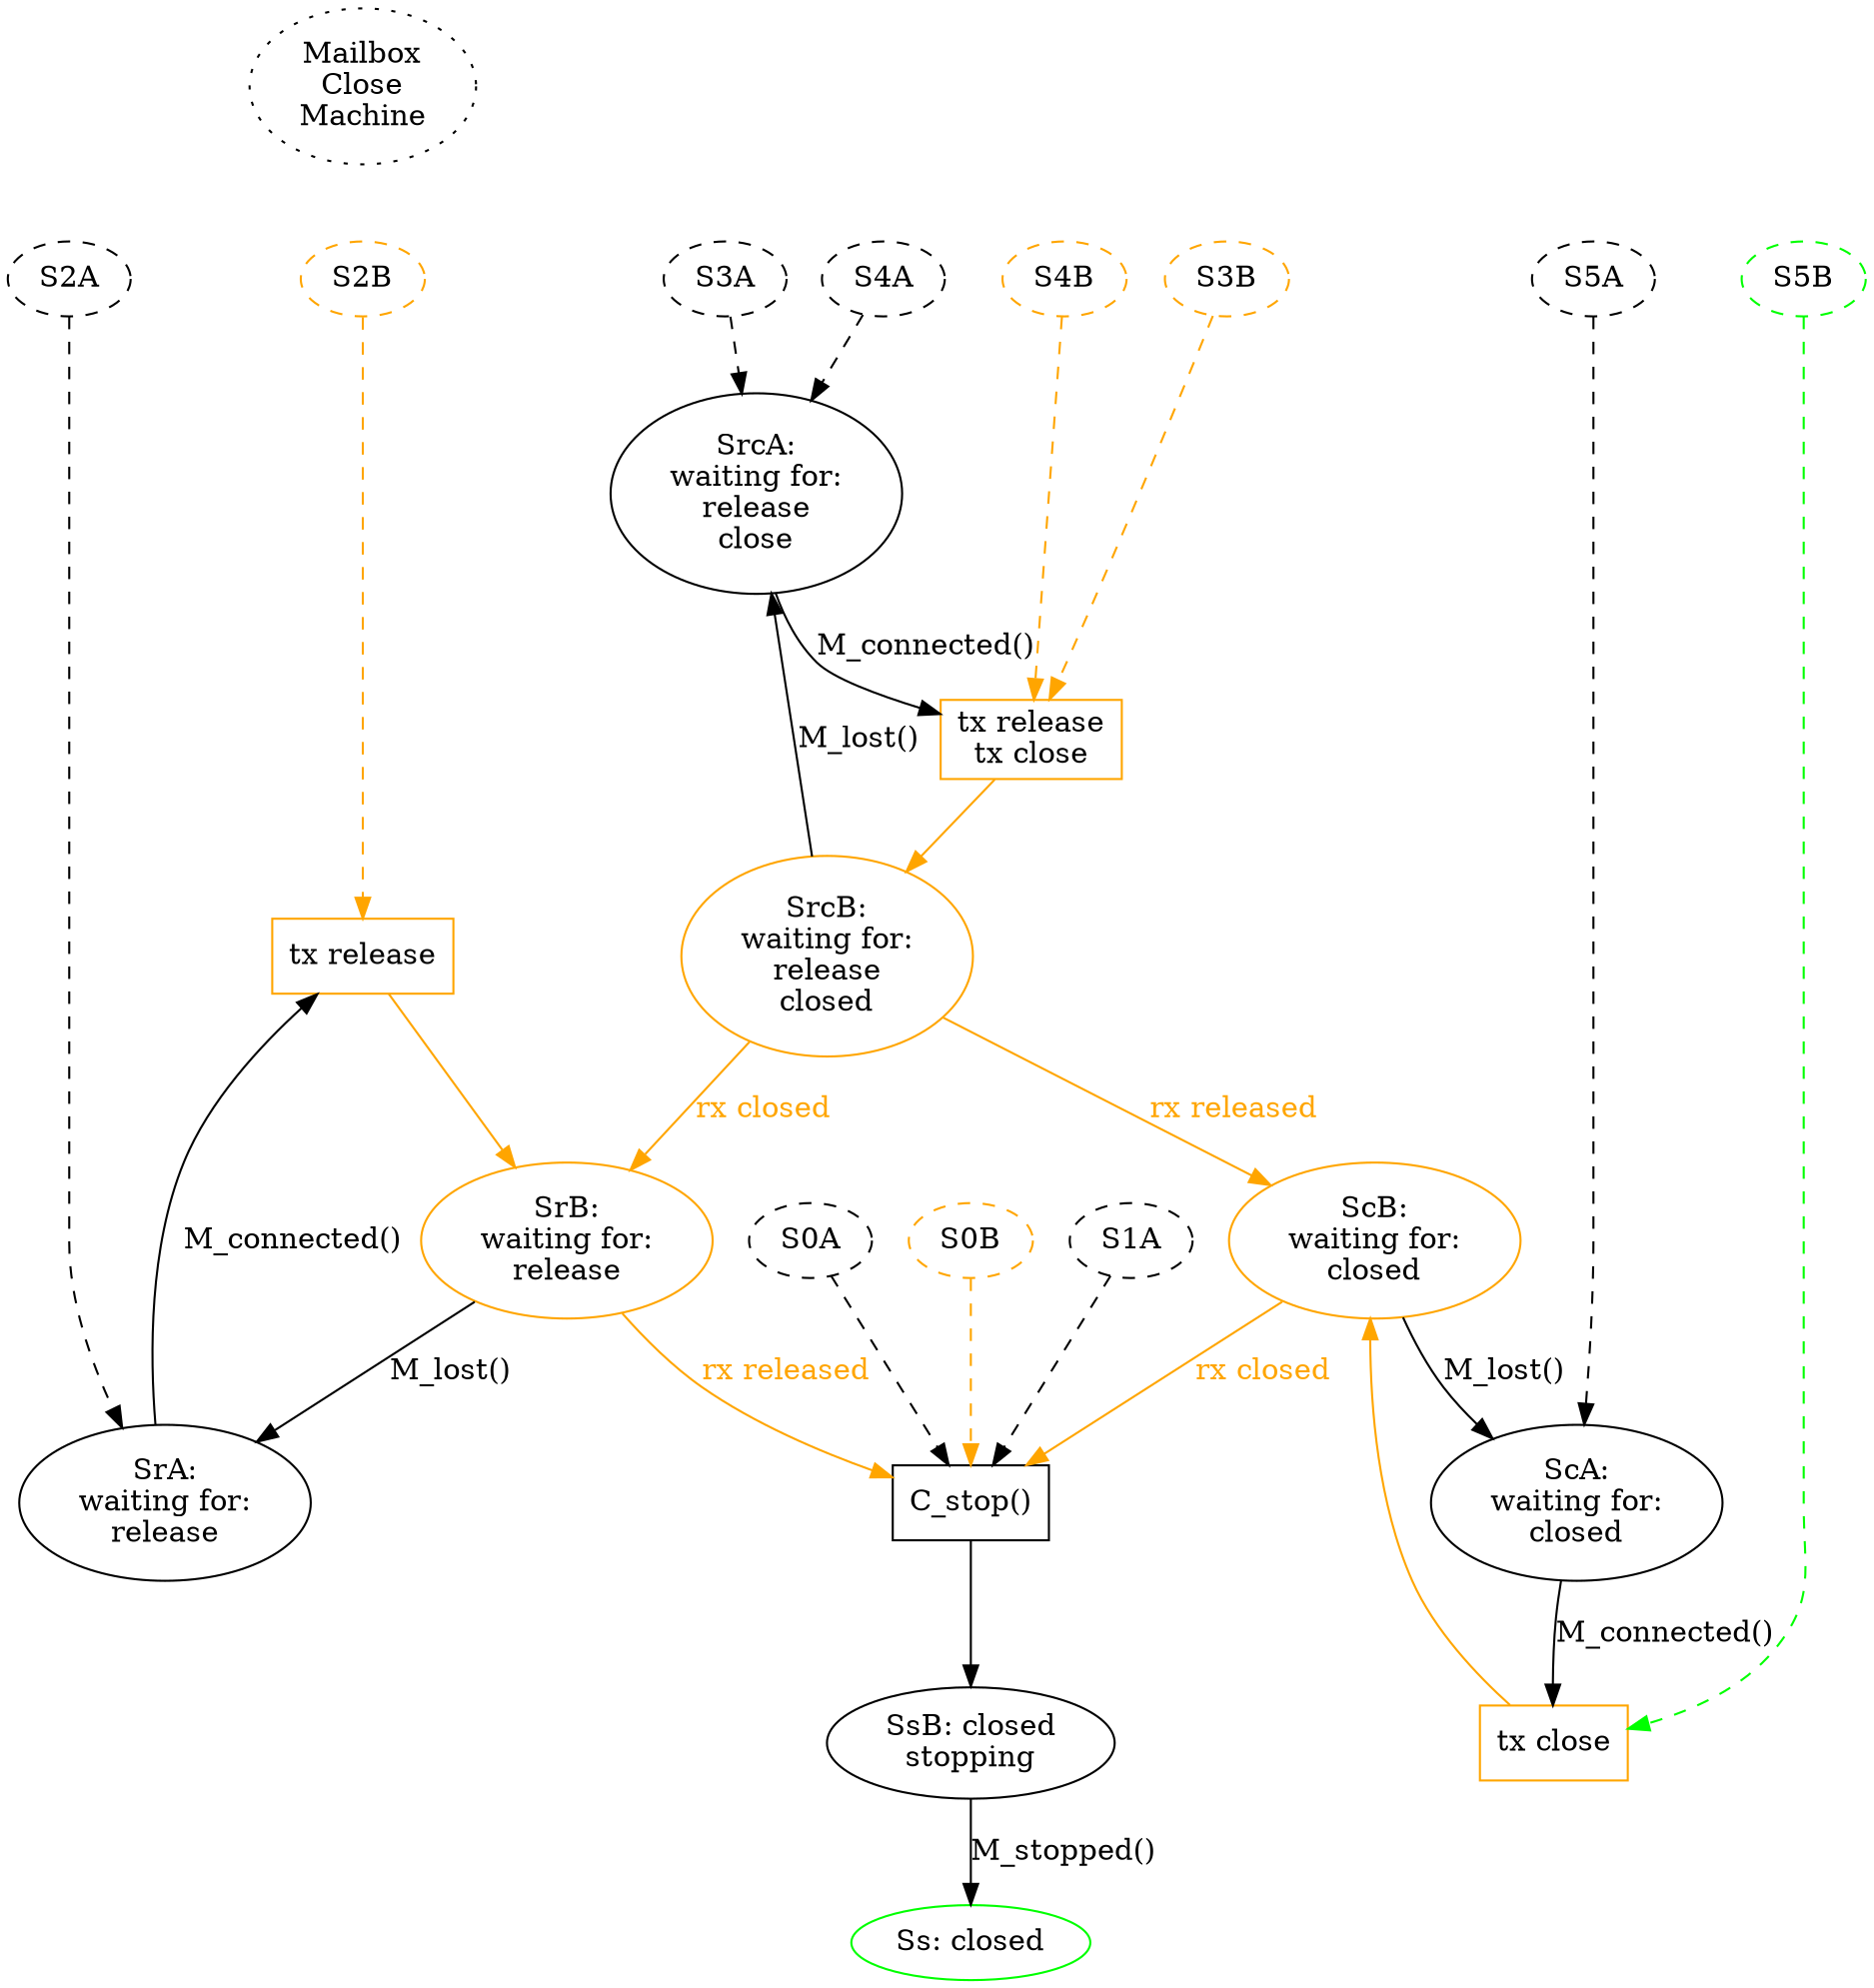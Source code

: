 digraph {
        /* M_close pathways */
        MC_title [label="Mailbox\nClose\nMachine" style="dotted"]
        MC_title -> MC_S2B [style="invis"]

        /* All dashed states are from the main Mailbox Machine diagram, and
        all dashed lines indicate M_close() pathways in from those states.
        Within this graph, all M_close() events leave the state unchanged. */

        MC_SrA [label="SrA:\nwaiting for:\nrelease"]
        MC_SrA -> MC_Pr [label="M_connected()"]
        MC_Pr [shape="box" label="tx release" color="orange"]
        MC_Pr -> MC_SrB [color="orange"]
        MC_SrB [label="SrB:\nwaiting for:\nrelease" color="orange"]
        MC_SrB -> MC_SrA [label="M_lost()"]
        MC_SrB -> MC_P_stop [label="rx released" color="orange" fontcolor="orange"]

        MC_ScA [label="ScA:\nwaiting for:\nclosed"]
        MC_ScA -> MC_Pc [label="M_connected()"]
        MC_Pc [shape="box" label="tx close" color="orange"]
        MC_Pc -> MC_ScB [color="orange"]
        MC_ScB [label="ScB:\nwaiting for:\nclosed" color="orange"]
        MC_ScB -> MC_ScA [label="M_lost()"]
        MC_ScB -> MC_P_stop [label="rx closed" color="orange" fontcolor="orange"]

        MC_SrcA [label="SrcA:\nwaiting for:\nrelease\nclose"]
        MC_SrcA -> MC_Prc [label="M_connected()"]
        MC_Prc [shape="box" label="tx release\ntx close" color="orange"]
        MC_Prc -> MC_SrcB [color="orange"]
        MC_SrcB [label="SrcB:\nwaiting for:\nrelease\nclosed" color="orange"]
        MC_SrcB -> MC_SrcA [label="M_lost()"]
        MC_SrcB -> MC_ScB [label="rx released" color="orange" fontcolor="orange"]
        MC_SrcB -> MC_SrB [label="rx closed" color="orange" fontcolor="orange"]


        MC_P_stop [shape="box" label="C_stop()"]
        MC_P_stop -> MC_SsB

        MC_SsB -> MC_Ss [label="M_stopped()"]
        MC_SsB [label="SsB: closed\nstopping"]

        MC_Ss [label="Ss: closed" color="green"]

        MC_S0A [label="S0A" style="dashed"]
        MC_S0A -> MC_P_stop [style="dashed"]
        MC_S0B [label="S0B" style="dashed" color="orange"]
        MC_S0B -> MC_P_stop [style="dashed" color="orange"]

        {rank=same; MC_S2A MC_S2B MC_S3A MC_S3B MC_S4A MC_S4B MC_S5A MC_S5B}
        MC_S1A [label="S1A" style="dashed"]
        MC_S1A -> MC_P_stop [style="dashed"]

        MC_S2A [label="S2A" style="dashed"]
        MC_S2A -> MC_SrA [style="dashed"]
        MC_S2B [label="S2B" color="orange" style="dashed"]
        MC_S2B -> MC_Pr [color="orange" style="dashed"]

        MC_S3A [label="S3A" style="dashed"]
        MC_S3B [label="S3B" color="orange" style="dashed"]
        MC_S3A -> MC_SrcA [style="dashed"]
        MC_S3B -> MC_Prc [color="orange" style="dashed"]

        MC_S4A [label="S4A" style="dashed"]
        MC_S4B [label="S4B" color="orange" style="dashed"]
        MC_S4A -> MC_SrcA [style="dashed"]
        MC_S4B -> MC_Prc [color="orange" style="dashed"]

        MC_S5A [label="S5A" style="dashed"]
        MC_S5B [label="S5B" color="green" style="dashed"]
        MC_S5A -> MC_ScA [style="dashed"]
        MC_S5B -> MC_Pc [style="dashed" color="green"]

}
